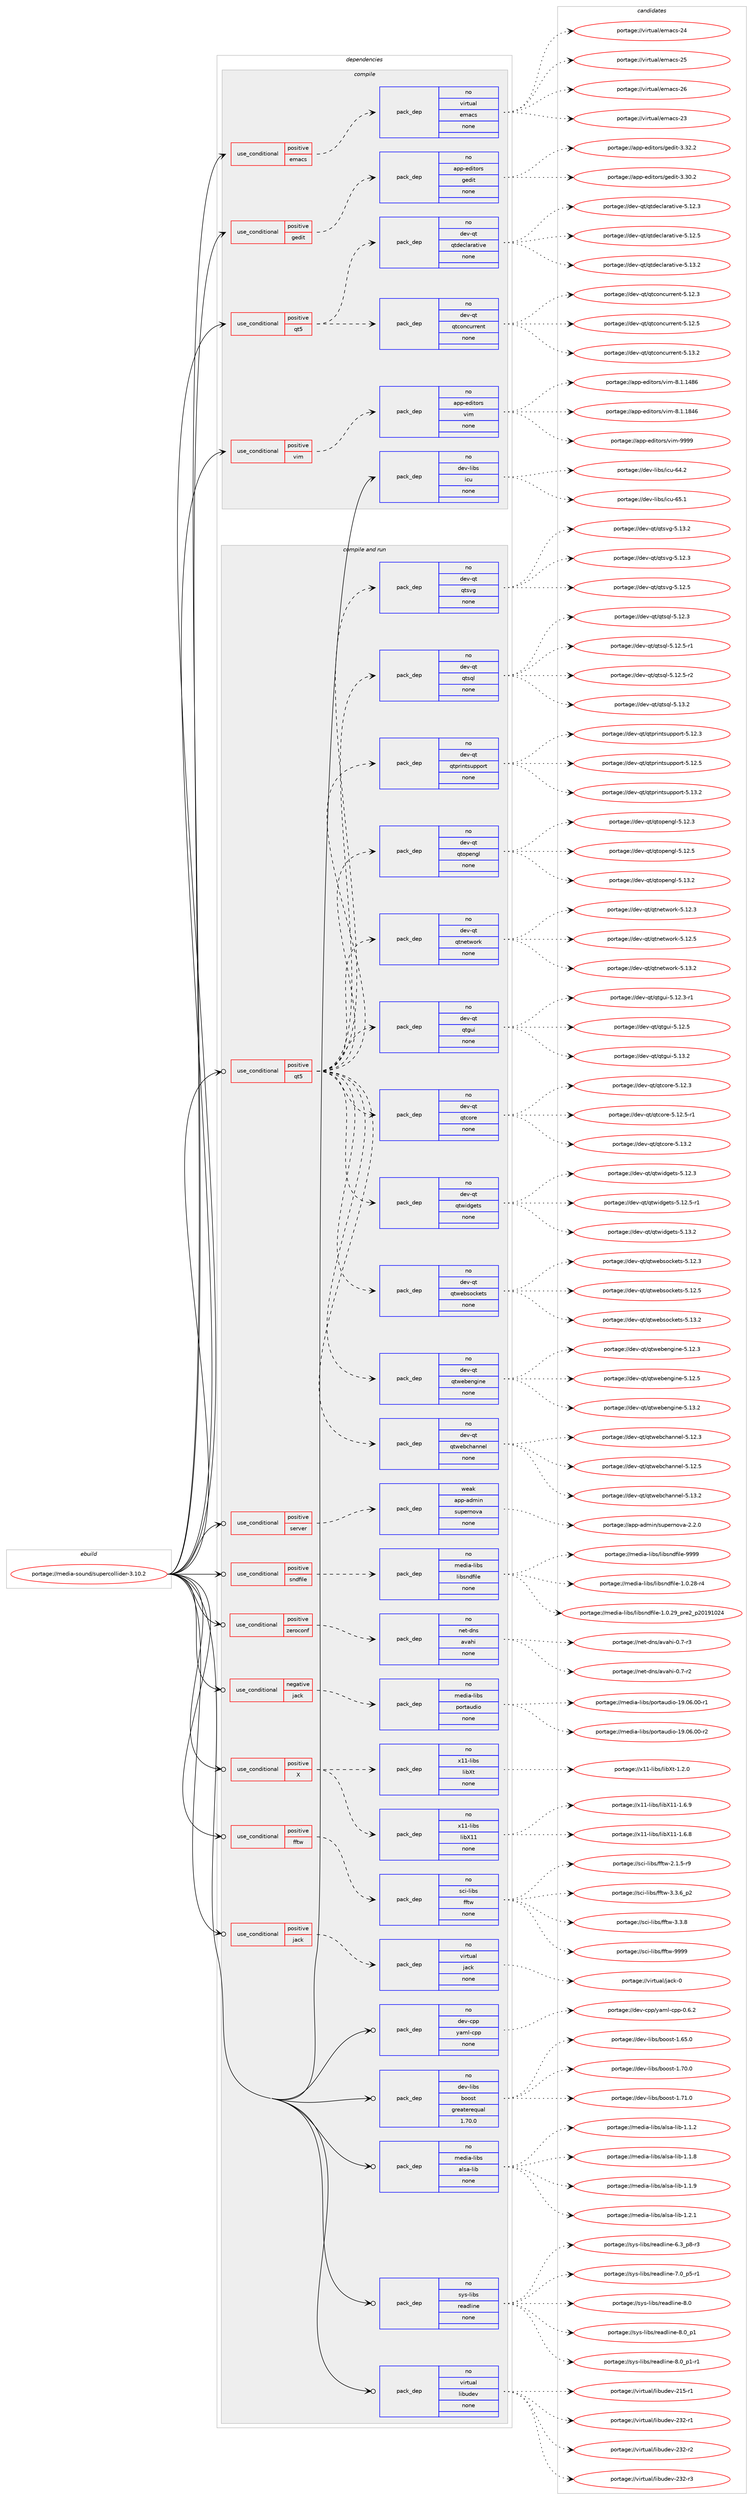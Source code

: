 digraph prolog {

# *************
# Graph options
# *************

newrank=true;
concentrate=true;
compound=true;
graph [rankdir=LR,fontname=Helvetica,fontsize=10,ranksep=1.5];#, ranksep=2.5, nodesep=0.2];
edge  [arrowhead=vee];
node  [fontname=Helvetica,fontsize=10];

# **********
# The ebuild
# **********

subgraph cluster_leftcol {
color=gray;
rank=same;
label=<<i>ebuild</i>>;
id [label="portage://media-sound/supercollider-3.10.2", color=red, width=4, href="../media-sound/supercollider-3.10.2.svg"];
}

# ****************
# The dependencies
# ****************

subgraph cluster_midcol {
color=gray;
label=<<i>dependencies</i>>;
subgraph cluster_compile {
fillcolor="#eeeeee";
style=filled;
label=<<i>compile</i>>;
subgraph cond83643 {
dependency336705 [label=<<TABLE BORDER="0" CELLBORDER="1" CELLSPACING="0" CELLPADDING="4"><TR><TD ROWSPAN="3" CELLPADDING="10">use_conditional</TD></TR><TR><TD>positive</TD></TR><TR><TD>emacs</TD></TR></TABLE>>, shape=none, color=red];
subgraph pack247529 {
dependency336706 [label=<<TABLE BORDER="0" CELLBORDER="1" CELLSPACING="0" CELLPADDING="4" WIDTH="220"><TR><TD ROWSPAN="6" CELLPADDING="30">pack_dep</TD></TR><TR><TD WIDTH="110">no</TD></TR><TR><TD>virtual</TD></TR><TR><TD>emacs</TD></TR><TR><TD>none</TD></TR><TR><TD></TD></TR></TABLE>>, shape=none, color=blue];
}
dependency336705:e -> dependency336706:w [weight=20,style="dashed",arrowhead="vee"];
}
id:e -> dependency336705:w [weight=20,style="solid",arrowhead="vee"];
subgraph cond83644 {
dependency336707 [label=<<TABLE BORDER="0" CELLBORDER="1" CELLSPACING="0" CELLPADDING="4"><TR><TD ROWSPAN="3" CELLPADDING="10">use_conditional</TD></TR><TR><TD>positive</TD></TR><TR><TD>gedit</TD></TR></TABLE>>, shape=none, color=red];
subgraph pack247530 {
dependency336708 [label=<<TABLE BORDER="0" CELLBORDER="1" CELLSPACING="0" CELLPADDING="4" WIDTH="220"><TR><TD ROWSPAN="6" CELLPADDING="30">pack_dep</TD></TR><TR><TD WIDTH="110">no</TD></TR><TR><TD>app-editors</TD></TR><TR><TD>gedit</TD></TR><TR><TD>none</TD></TR><TR><TD></TD></TR></TABLE>>, shape=none, color=blue];
}
dependency336707:e -> dependency336708:w [weight=20,style="dashed",arrowhead="vee"];
}
id:e -> dependency336707:w [weight=20,style="solid",arrowhead="vee"];
subgraph cond83645 {
dependency336709 [label=<<TABLE BORDER="0" CELLBORDER="1" CELLSPACING="0" CELLPADDING="4"><TR><TD ROWSPAN="3" CELLPADDING="10">use_conditional</TD></TR><TR><TD>positive</TD></TR><TR><TD>qt5</TD></TR></TABLE>>, shape=none, color=red];
subgraph pack247531 {
dependency336710 [label=<<TABLE BORDER="0" CELLBORDER="1" CELLSPACING="0" CELLPADDING="4" WIDTH="220"><TR><TD ROWSPAN="6" CELLPADDING="30">pack_dep</TD></TR><TR><TD WIDTH="110">no</TD></TR><TR><TD>dev-qt</TD></TR><TR><TD>qtconcurrent</TD></TR><TR><TD>none</TD></TR><TR><TD></TD></TR></TABLE>>, shape=none, color=blue];
}
dependency336709:e -> dependency336710:w [weight=20,style="dashed",arrowhead="vee"];
subgraph pack247532 {
dependency336711 [label=<<TABLE BORDER="0" CELLBORDER="1" CELLSPACING="0" CELLPADDING="4" WIDTH="220"><TR><TD ROWSPAN="6" CELLPADDING="30">pack_dep</TD></TR><TR><TD WIDTH="110">no</TD></TR><TR><TD>dev-qt</TD></TR><TR><TD>qtdeclarative</TD></TR><TR><TD>none</TD></TR><TR><TD></TD></TR></TABLE>>, shape=none, color=blue];
}
dependency336709:e -> dependency336711:w [weight=20,style="dashed",arrowhead="vee"];
}
id:e -> dependency336709:w [weight=20,style="solid",arrowhead="vee"];
subgraph cond83646 {
dependency336712 [label=<<TABLE BORDER="0" CELLBORDER="1" CELLSPACING="0" CELLPADDING="4"><TR><TD ROWSPAN="3" CELLPADDING="10">use_conditional</TD></TR><TR><TD>positive</TD></TR><TR><TD>vim</TD></TR></TABLE>>, shape=none, color=red];
subgraph pack247533 {
dependency336713 [label=<<TABLE BORDER="0" CELLBORDER="1" CELLSPACING="0" CELLPADDING="4" WIDTH="220"><TR><TD ROWSPAN="6" CELLPADDING="30">pack_dep</TD></TR><TR><TD WIDTH="110">no</TD></TR><TR><TD>app-editors</TD></TR><TR><TD>vim</TD></TR><TR><TD>none</TD></TR><TR><TD></TD></TR></TABLE>>, shape=none, color=blue];
}
dependency336712:e -> dependency336713:w [weight=20,style="dashed",arrowhead="vee"];
}
id:e -> dependency336712:w [weight=20,style="solid",arrowhead="vee"];
subgraph pack247534 {
dependency336714 [label=<<TABLE BORDER="0" CELLBORDER="1" CELLSPACING="0" CELLPADDING="4" WIDTH="220"><TR><TD ROWSPAN="6" CELLPADDING="30">pack_dep</TD></TR><TR><TD WIDTH="110">no</TD></TR><TR><TD>dev-libs</TD></TR><TR><TD>icu</TD></TR><TR><TD>none</TD></TR><TR><TD></TD></TR></TABLE>>, shape=none, color=blue];
}
id:e -> dependency336714:w [weight=20,style="solid",arrowhead="vee"];
}
subgraph cluster_compileandrun {
fillcolor="#eeeeee";
style=filled;
label=<<i>compile and run</i>>;
subgraph cond83647 {
dependency336715 [label=<<TABLE BORDER="0" CELLBORDER="1" CELLSPACING="0" CELLPADDING="4"><TR><TD ROWSPAN="3" CELLPADDING="10">use_conditional</TD></TR><TR><TD>negative</TD></TR><TR><TD>jack</TD></TR></TABLE>>, shape=none, color=red];
subgraph pack247535 {
dependency336716 [label=<<TABLE BORDER="0" CELLBORDER="1" CELLSPACING="0" CELLPADDING="4" WIDTH="220"><TR><TD ROWSPAN="6" CELLPADDING="30">pack_dep</TD></TR><TR><TD WIDTH="110">no</TD></TR><TR><TD>media-libs</TD></TR><TR><TD>portaudio</TD></TR><TR><TD>none</TD></TR><TR><TD></TD></TR></TABLE>>, shape=none, color=blue];
}
dependency336715:e -> dependency336716:w [weight=20,style="dashed",arrowhead="vee"];
}
id:e -> dependency336715:w [weight=20,style="solid",arrowhead="odotvee"];
subgraph cond83648 {
dependency336717 [label=<<TABLE BORDER="0" CELLBORDER="1" CELLSPACING="0" CELLPADDING="4"><TR><TD ROWSPAN="3" CELLPADDING="10">use_conditional</TD></TR><TR><TD>positive</TD></TR><TR><TD>X</TD></TR></TABLE>>, shape=none, color=red];
subgraph pack247536 {
dependency336718 [label=<<TABLE BORDER="0" CELLBORDER="1" CELLSPACING="0" CELLPADDING="4" WIDTH="220"><TR><TD ROWSPAN="6" CELLPADDING="30">pack_dep</TD></TR><TR><TD WIDTH="110">no</TD></TR><TR><TD>x11-libs</TD></TR><TR><TD>libX11</TD></TR><TR><TD>none</TD></TR><TR><TD></TD></TR></TABLE>>, shape=none, color=blue];
}
dependency336717:e -> dependency336718:w [weight=20,style="dashed",arrowhead="vee"];
subgraph pack247537 {
dependency336719 [label=<<TABLE BORDER="0" CELLBORDER="1" CELLSPACING="0" CELLPADDING="4" WIDTH="220"><TR><TD ROWSPAN="6" CELLPADDING="30">pack_dep</TD></TR><TR><TD WIDTH="110">no</TD></TR><TR><TD>x11-libs</TD></TR><TR><TD>libXt</TD></TR><TR><TD>none</TD></TR><TR><TD></TD></TR></TABLE>>, shape=none, color=blue];
}
dependency336717:e -> dependency336719:w [weight=20,style="dashed",arrowhead="vee"];
}
id:e -> dependency336717:w [weight=20,style="solid",arrowhead="odotvee"];
subgraph cond83649 {
dependency336720 [label=<<TABLE BORDER="0" CELLBORDER="1" CELLSPACING="0" CELLPADDING="4"><TR><TD ROWSPAN="3" CELLPADDING="10">use_conditional</TD></TR><TR><TD>positive</TD></TR><TR><TD>fftw</TD></TR></TABLE>>, shape=none, color=red];
subgraph pack247538 {
dependency336721 [label=<<TABLE BORDER="0" CELLBORDER="1" CELLSPACING="0" CELLPADDING="4" WIDTH="220"><TR><TD ROWSPAN="6" CELLPADDING="30">pack_dep</TD></TR><TR><TD WIDTH="110">no</TD></TR><TR><TD>sci-libs</TD></TR><TR><TD>fftw</TD></TR><TR><TD>none</TD></TR><TR><TD></TD></TR></TABLE>>, shape=none, color=blue];
}
dependency336720:e -> dependency336721:w [weight=20,style="dashed",arrowhead="vee"];
}
id:e -> dependency336720:w [weight=20,style="solid",arrowhead="odotvee"];
subgraph cond83650 {
dependency336722 [label=<<TABLE BORDER="0" CELLBORDER="1" CELLSPACING="0" CELLPADDING="4"><TR><TD ROWSPAN="3" CELLPADDING="10">use_conditional</TD></TR><TR><TD>positive</TD></TR><TR><TD>jack</TD></TR></TABLE>>, shape=none, color=red];
subgraph pack247539 {
dependency336723 [label=<<TABLE BORDER="0" CELLBORDER="1" CELLSPACING="0" CELLPADDING="4" WIDTH="220"><TR><TD ROWSPAN="6" CELLPADDING="30">pack_dep</TD></TR><TR><TD WIDTH="110">no</TD></TR><TR><TD>virtual</TD></TR><TR><TD>jack</TD></TR><TR><TD>none</TD></TR><TR><TD></TD></TR></TABLE>>, shape=none, color=blue];
}
dependency336722:e -> dependency336723:w [weight=20,style="dashed",arrowhead="vee"];
}
id:e -> dependency336722:w [weight=20,style="solid",arrowhead="odotvee"];
subgraph cond83651 {
dependency336724 [label=<<TABLE BORDER="0" CELLBORDER="1" CELLSPACING="0" CELLPADDING="4"><TR><TD ROWSPAN="3" CELLPADDING="10">use_conditional</TD></TR><TR><TD>positive</TD></TR><TR><TD>qt5</TD></TR></TABLE>>, shape=none, color=red];
subgraph pack247540 {
dependency336725 [label=<<TABLE BORDER="0" CELLBORDER="1" CELLSPACING="0" CELLPADDING="4" WIDTH="220"><TR><TD ROWSPAN="6" CELLPADDING="30">pack_dep</TD></TR><TR><TD WIDTH="110">no</TD></TR><TR><TD>dev-qt</TD></TR><TR><TD>qtcore</TD></TR><TR><TD>none</TD></TR><TR><TD></TD></TR></TABLE>>, shape=none, color=blue];
}
dependency336724:e -> dependency336725:w [weight=20,style="dashed",arrowhead="vee"];
subgraph pack247541 {
dependency336726 [label=<<TABLE BORDER="0" CELLBORDER="1" CELLSPACING="0" CELLPADDING="4" WIDTH="220"><TR><TD ROWSPAN="6" CELLPADDING="30">pack_dep</TD></TR><TR><TD WIDTH="110">no</TD></TR><TR><TD>dev-qt</TD></TR><TR><TD>qtgui</TD></TR><TR><TD>none</TD></TR><TR><TD></TD></TR></TABLE>>, shape=none, color=blue];
}
dependency336724:e -> dependency336726:w [weight=20,style="dashed",arrowhead="vee"];
subgraph pack247542 {
dependency336727 [label=<<TABLE BORDER="0" CELLBORDER="1" CELLSPACING="0" CELLPADDING="4" WIDTH="220"><TR><TD ROWSPAN="6" CELLPADDING="30">pack_dep</TD></TR><TR><TD WIDTH="110">no</TD></TR><TR><TD>dev-qt</TD></TR><TR><TD>qtnetwork</TD></TR><TR><TD>none</TD></TR><TR><TD></TD></TR></TABLE>>, shape=none, color=blue];
}
dependency336724:e -> dependency336727:w [weight=20,style="dashed",arrowhead="vee"];
subgraph pack247543 {
dependency336728 [label=<<TABLE BORDER="0" CELLBORDER="1" CELLSPACING="0" CELLPADDING="4" WIDTH="220"><TR><TD ROWSPAN="6" CELLPADDING="30">pack_dep</TD></TR><TR><TD WIDTH="110">no</TD></TR><TR><TD>dev-qt</TD></TR><TR><TD>qtopengl</TD></TR><TR><TD>none</TD></TR><TR><TD></TD></TR></TABLE>>, shape=none, color=blue];
}
dependency336724:e -> dependency336728:w [weight=20,style="dashed",arrowhead="vee"];
subgraph pack247544 {
dependency336729 [label=<<TABLE BORDER="0" CELLBORDER="1" CELLSPACING="0" CELLPADDING="4" WIDTH="220"><TR><TD ROWSPAN="6" CELLPADDING="30">pack_dep</TD></TR><TR><TD WIDTH="110">no</TD></TR><TR><TD>dev-qt</TD></TR><TR><TD>qtprintsupport</TD></TR><TR><TD>none</TD></TR><TR><TD></TD></TR></TABLE>>, shape=none, color=blue];
}
dependency336724:e -> dependency336729:w [weight=20,style="dashed",arrowhead="vee"];
subgraph pack247545 {
dependency336730 [label=<<TABLE BORDER="0" CELLBORDER="1" CELLSPACING="0" CELLPADDING="4" WIDTH="220"><TR><TD ROWSPAN="6" CELLPADDING="30">pack_dep</TD></TR><TR><TD WIDTH="110">no</TD></TR><TR><TD>dev-qt</TD></TR><TR><TD>qtsql</TD></TR><TR><TD>none</TD></TR><TR><TD></TD></TR></TABLE>>, shape=none, color=blue];
}
dependency336724:e -> dependency336730:w [weight=20,style="dashed",arrowhead="vee"];
subgraph pack247546 {
dependency336731 [label=<<TABLE BORDER="0" CELLBORDER="1" CELLSPACING="0" CELLPADDING="4" WIDTH="220"><TR><TD ROWSPAN="6" CELLPADDING="30">pack_dep</TD></TR><TR><TD WIDTH="110">no</TD></TR><TR><TD>dev-qt</TD></TR><TR><TD>qtsvg</TD></TR><TR><TD>none</TD></TR><TR><TD></TD></TR></TABLE>>, shape=none, color=blue];
}
dependency336724:e -> dependency336731:w [weight=20,style="dashed",arrowhead="vee"];
subgraph pack247547 {
dependency336732 [label=<<TABLE BORDER="0" CELLBORDER="1" CELLSPACING="0" CELLPADDING="4" WIDTH="220"><TR><TD ROWSPAN="6" CELLPADDING="30">pack_dep</TD></TR><TR><TD WIDTH="110">no</TD></TR><TR><TD>dev-qt</TD></TR><TR><TD>qtwebchannel</TD></TR><TR><TD>none</TD></TR><TR><TD></TD></TR></TABLE>>, shape=none, color=blue];
}
dependency336724:e -> dependency336732:w [weight=20,style="dashed",arrowhead="vee"];
subgraph pack247548 {
dependency336733 [label=<<TABLE BORDER="0" CELLBORDER="1" CELLSPACING="0" CELLPADDING="4" WIDTH="220"><TR><TD ROWSPAN="6" CELLPADDING="30">pack_dep</TD></TR><TR><TD WIDTH="110">no</TD></TR><TR><TD>dev-qt</TD></TR><TR><TD>qtwebengine</TD></TR><TR><TD>none</TD></TR><TR><TD></TD></TR></TABLE>>, shape=none, color=blue];
}
dependency336724:e -> dependency336733:w [weight=20,style="dashed",arrowhead="vee"];
subgraph pack247549 {
dependency336734 [label=<<TABLE BORDER="0" CELLBORDER="1" CELLSPACING="0" CELLPADDING="4" WIDTH="220"><TR><TD ROWSPAN="6" CELLPADDING="30">pack_dep</TD></TR><TR><TD WIDTH="110">no</TD></TR><TR><TD>dev-qt</TD></TR><TR><TD>qtwebsockets</TD></TR><TR><TD>none</TD></TR><TR><TD></TD></TR></TABLE>>, shape=none, color=blue];
}
dependency336724:e -> dependency336734:w [weight=20,style="dashed",arrowhead="vee"];
subgraph pack247550 {
dependency336735 [label=<<TABLE BORDER="0" CELLBORDER="1" CELLSPACING="0" CELLPADDING="4" WIDTH="220"><TR><TD ROWSPAN="6" CELLPADDING="30">pack_dep</TD></TR><TR><TD WIDTH="110">no</TD></TR><TR><TD>dev-qt</TD></TR><TR><TD>qtwidgets</TD></TR><TR><TD>none</TD></TR><TR><TD></TD></TR></TABLE>>, shape=none, color=blue];
}
dependency336724:e -> dependency336735:w [weight=20,style="dashed",arrowhead="vee"];
}
id:e -> dependency336724:w [weight=20,style="solid",arrowhead="odotvee"];
subgraph cond83652 {
dependency336736 [label=<<TABLE BORDER="0" CELLBORDER="1" CELLSPACING="0" CELLPADDING="4"><TR><TD ROWSPAN="3" CELLPADDING="10">use_conditional</TD></TR><TR><TD>positive</TD></TR><TR><TD>server</TD></TR></TABLE>>, shape=none, color=red];
subgraph pack247551 {
dependency336737 [label=<<TABLE BORDER="0" CELLBORDER="1" CELLSPACING="0" CELLPADDING="4" WIDTH="220"><TR><TD ROWSPAN="6" CELLPADDING="30">pack_dep</TD></TR><TR><TD WIDTH="110">weak</TD></TR><TR><TD>app-admin</TD></TR><TR><TD>supernova</TD></TR><TR><TD>none</TD></TR><TR><TD></TD></TR></TABLE>>, shape=none, color=blue];
}
dependency336736:e -> dependency336737:w [weight=20,style="dashed",arrowhead="vee"];
}
id:e -> dependency336736:w [weight=20,style="solid",arrowhead="odotvee"];
subgraph cond83653 {
dependency336738 [label=<<TABLE BORDER="0" CELLBORDER="1" CELLSPACING="0" CELLPADDING="4"><TR><TD ROWSPAN="3" CELLPADDING="10">use_conditional</TD></TR><TR><TD>positive</TD></TR><TR><TD>sndfile</TD></TR></TABLE>>, shape=none, color=red];
subgraph pack247552 {
dependency336739 [label=<<TABLE BORDER="0" CELLBORDER="1" CELLSPACING="0" CELLPADDING="4" WIDTH="220"><TR><TD ROWSPAN="6" CELLPADDING="30">pack_dep</TD></TR><TR><TD WIDTH="110">no</TD></TR><TR><TD>media-libs</TD></TR><TR><TD>libsndfile</TD></TR><TR><TD>none</TD></TR><TR><TD></TD></TR></TABLE>>, shape=none, color=blue];
}
dependency336738:e -> dependency336739:w [weight=20,style="dashed",arrowhead="vee"];
}
id:e -> dependency336738:w [weight=20,style="solid",arrowhead="odotvee"];
subgraph cond83654 {
dependency336740 [label=<<TABLE BORDER="0" CELLBORDER="1" CELLSPACING="0" CELLPADDING="4"><TR><TD ROWSPAN="3" CELLPADDING="10">use_conditional</TD></TR><TR><TD>positive</TD></TR><TR><TD>zeroconf</TD></TR></TABLE>>, shape=none, color=red];
subgraph pack247553 {
dependency336741 [label=<<TABLE BORDER="0" CELLBORDER="1" CELLSPACING="0" CELLPADDING="4" WIDTH="220"><TR><TD ROWSPAN="6" CELLPADDING="30">pack_dep</TD></TR><TR><TD WIDTH="110">no</TD></TR><TR><TD>net-dns</TD></TR><TR><TD>avahi</TD></TR><TR><TD>none</TD></TR><TR><TD></TD></TR></TABLE>>, shape=none, color=blue];
}
dependency336740:e -> dependency336741:w [weight=20,style="dashed",arrowhead="vee"];
}
id:e -> dependency336740:w [weight=20,style="solid",arrowhead="odotvee"];
subgraph pack247554 {
dependency336742 [label=<<TABLE BORDER="0" CELLBORDER="1" CELLSPACING="0" CELLPADDING="4" WIDTH="220"><TR><TD ROWSPAN="6" CELLPADDING="30">pack_dep</TD></TR><TR><TD WIDTH="110">no</TD></TR><TR><TD>dev-cpp</TD></TR><TR><TD>yaml-cpp</TD></TR><TR><TD>none</TD></TR><TR><TD></TD></TR></TABLE>>, shape=none, color=blue];
}
id:e -> dependency336742:w [weight=20,style="solid",arrowhead="odotvee"];
subgraph pack247555 {
dependency336743 [label=<<TABLE BORDER="0" CELLBORDER="1" CELLSPACING="0" CELLPADDING="4" WIDTH="220"><TR><TD ROWSPAN="6" CELLPADDING="30">pack_dep</TD></TR><TR><TD WIDTH="110">no</TD></TR><TR><TD>dev-libs</TD></TR><TR><TD>boost</TD></TR><TR><TD>greaterequal</TD></TR><TR><TD>1.70.0</TD></TR></TABLE>>, shape=none, color=blue];
}
id:e -> dependency336743:w [weight=20,style="solid",arrowhead="odotvee"];
subgraph pack247556 {
dependency336744 [label=<<TABLE BORDER="0" CELLBORDER="1" CELLSPACING="0" CELLPADDING="4" WIDTH="220"><TR><TD ROWSPAN="6" CELLPADDING="30">pack_dep</TD></TR><TR><TD WIDTH="110">no</TD></TR><TR><TD>media-libs</TD></TR><TR><TD>alsa-lib</TD></TR><TR><TD>none</TD></TR><TR><TD></TD></TR></TABLE>>, shape=none, color=blue];
}
id:e -> dependency336744:w [weight=20,style="solid",arrowhead="odotvee"];
subgraph pack247557 {
dependency336745 [label=<<TABLE BORDER="0" CELLBORDER="1" CELLSPACING="0" CELLPADDING="4" WIDTH="220"><TR><TD ROWSPAN="6" CELLPADDING="30">pack_dep</TD></TR><TR><TD WIDTH="110">no</TD></TR><TR><TD>sys-libs</TD></TR><TR><TD>readline</TD></TR><TR><TD>none</TD></TR><TR><TD></TD></TR></TABLE>>, shape=none, color=blue];
}
id:e -> dependency336745:w [weight=20,style="solid",arrowhead="odotvee"];
subgraph pack247558 {
dependency336746 [label=<<TABLE BORDER="0" CELLBORDER="1" CELLSPACING="0" CELLPADDING="4" WIDTH="220"><TR><TD ROWSPAN="6" CELLPADDING="30">pack_dep</TD></TR><TR><TD WIDTH="110">no</TD></TR><TR><TD>virtual</TD></TR><TR><TD>libudev</TD></TR><TR><TD>none</TD></TR><TR><TD></TD></TR></TABLE>>, shape=none, color=blue];
}
id:e -> dependency336746:w [weight=20,style="solid",arrowhead="odotvee"];
}
subgraph cluster_run {
fillcolor="#eeeeee";
style=filled;
label=<<i>run</i>>;
}
}

# **************
# The candidates
# **************

subgraph cluster_choices {
rank=same;
color=gray;
label=<<i>candidates</i>>;

subgraph choice247529 {
color=black;
nodesep=1;
choiceportage11810511411611797108471011099799115455051 [label="portage://virtual/emacs-23", color=red, width=4,href="../virtual/emacs-23.svg"];
choiceportage11810511411611797108471011099799115455052 [label="portage://virtual/emacs-24", color=red, width=4,href="../virtual/emacs-24.svg"];
choiceportage11810511411611797108471011099799115455053 [label="portage://virtual/emacs-25", color=red, width=4,href="../virtual/emacs-25.svg"];
choiceportage11810511411611797108471011099799115455054 [label="portage://virtual/emacs-26", color=red, width=4,href="../virtual/emacs-26.svg"];
dependency336706:e -> choiceportage11810511411611797108471011099799115455051:w [style=dotted,weight="100"];
dependency336706:e -> choiceportage11810511411611797108471011099799115455052:w [style=dotted,weight="100"];
dependency336706:e -> choiceportage11810511411611797108471011099799115455053:w [style=dotted,weight="100"];
dependency336706:e -> choiceportage11810511411611797108471011099799115455054:w [style=dotted,weight="100"];
}
subgraph choice247530 {
color=black;
nodesep=1;
choiceportage97112112451011001051161111141154710310110010511645514651484650 [label="portage://app-editors/gedit-3.30.2", color=red, width=4,href="../app-editors/gedit-3.30.2.svg"];
choiceportage97112112451011001051161111141154710310110010511645514651504650 [label="portage://app-editors/gedit-3.32.2", color=red, width=4,href="../app-editors/gedit-3.32.2.svg"];
dependency336708:e -> choiceportage97112112451011001051161111141154710310110010511645514651484650:w [style=dotted,weight="100"];
dependency336708:e -> choiceportage97112112451011001051161111141154710310110010511645514651504650:w [style=dotted,weight="100"];
}
subgraph choice247531 {
color=black;
nodesep=1;
choiceportage1001011184511311647113116991111109911711411410111011645534649504651 [label="portage://dev-qt/qtconcurrent-5.12.3", color=red, width=4,href="../dev-qt/qtconcurrent-5.12.3.svg"];
choiceportage1001011184511311647113116991111109911711411410111011645534649504653 [label="portage://dev-qt/qtconcurrent-5.12.5", color=red, width=4,href="../dev-qt/qtconcurrent-5.12.5.svg"];
choiceportage1001011184511311647113116991111109911711411410111011645534649514650 [label="portage://dev-qt/qtconcurrent-5.13.2", color=red, width=4,href="../dev-qt/qtconcurrent-5.13.2.svg"];
dependency336710:e -> choiceportage1001011184511311647113116991111109911711411410111011645534649504651:w [style=dotted,weight="100"];
dependency336710:e -> choiceportage1001011184511311647113116991111109911711411410111011645534649504653:w [style=dotted,weight="100"];
dependency336710:e -> choiceportage1001011184511311647113116991111109911711411410111011645534649514650:w [style=dotted,weight="100"];
}
subgraph choice247532 {
color=black;
nodesep=1;
choiceportage100101118451131164711311610010199108971149711610511810145534649504651 [label="portage://dev-qt/qtdeclarative-5.12.3", color=red, width=4,href="../dev-qt/qtdeclarative-5.12.3.svg"];
choiceportage100101118451131164711311610010199108971149711610511810145534649504653 [label="portage://dev-qt/qtdeclarative-5.12.5", color=red, width=4,href="../dev-qt/qtdeclarative-5.12.5.svg"];
choiceportage100101118451131164711311610010199108971149711610511810145534649514650 [label="portage://dev-qt/qtdeclarative-5.13.2", color=red, width=4,href="../dev-qt/qtdeclarative-5.13.2.svg"];
dependency336711:e -> choiceportage100101118451131164711311610010199108971149711610511810145534649504651:w [style=dotted,weight="100"];
dependency336711:e -> choiceportage100101118451131164711311610010199108971149711610511810145534649504653:w [style=dotted,weight="100"];
dependency336711:e -> choiceportage100101118451131164711311610010199108971149711610511810145534649514650:w [style=dotted,weight="100"];
}
subgraph choice247533 {
color=black;
nodesep=1;
choiceportage971121124510110010511611111411547118105109455646494649525654 [label="portage://app-editors/vim-8.1.1486", color=red, width=4,href="../app-editors/vim-8.1.1486.svg"];
choiceportage971121124510110010511611111411547118105109455646494649565254 [label="portage://app-editors/vim-8.1.1846", color=red, width=4,href="../app-editors/vim-8.1.1846.svg"];
choiceportage9711211245101100105116111114115471181051094557575757 [label="portage://app-editors/vim-9999", color=red, width=4,href="../app-editors/vim-9999.svg"];
dependency336713:e -> choiceportage971121124510110010511611111411547118105109455646494649525654:w [style=dotted,weight="100"];
dependency336713:e -> choiceportage971121124510110010511611111411547118105109455646494649565254:w [style=dotted,weight="100"];
dependency336713:e -> choiceportage9711211245101100105116111114115471181051094557575757:w [style=dotted,weight="100"];
}
subgraph choice247534 {
color=black;
nodesep=1;
choiceportage100101118451081059811547105991174554524650 [label="portage://dev-libs/icu-64.2", color=red, width=4,href="../dev-libs/icu-64.2.svg"];
choiceportage100101118451081059811547105991174554534649 [label="portage://dev-libs/icu-65.1", color=red, width=4,href="../dev-libs/icu-65.1.svg"];
dependency336714:e -> choiceportage100101118451081059811547105991174554524650:w [style=dotted,weight="100"];
dependency336714:e -> choiceportage100101118451081059811547105991174554534649:w [style=dotted,weight="100"];
}
subgraph choice247535 {
color=black;
nodesep=1;
choiceportage10910110010597451081059811547112111114116971171001051114549574648544648484511449 [label="portage://media-libs/portaudio-19.06.00-r1", color=red, width=4,href="../media-libs/portaudio-19.06.00-r1.svg"];
choiceportage10910110010597451081059811547112111114116971171001051114549574648544648484511450 [label="portage://media-libs/portaudio-19.06.00-r2", color=red, width=4,href="../media-libs/portaudio-19.06.00-r2.svg"];
dependency336716:e -> choiceportage10910110010597451081059811547112111114116971171001051114549574648544648484511449:w [style=dotted,weight="100"];
dependency336716:e -> choiceportage10910110010597451081059811547112111114116971171001051114549574648544648484511450:w [style=dotted,weight="100"];
}
subgraph choice247536 {
color=black;
nodesep=1;
choiceportage120494945108105981154710810598884949454946544656 [label="portage://x11-libs/libX11-1.6.8", color=red, width=4,href="../x11-libs/libX11-1.6.8.svg"];
choiceportage120494945108105981154710810598884949454946544657 [label="portage://x11-libs/libX11-1.6.9", color=red, width=4,href="../x11-libs/libX11-1.6.9.svg"];
dependency336718:e -> choiceportage120494945108105981154710810598884949454946544656:w [style=dotted,weight="100"];
dependency336718:e -> choiceportage120494945108105981154710810598884949454946544657:w [style=dotted,weight="100"];
}
subgraph choice247537 {
color=black;
nodesep=1;
choiceportage12049494510810598115471081059888116454946504648 [label="portage://x11-libs/libXt-1.2.0", color=red, width=4,href="../x11-libs/libXt-1.2.0.svg"];
dependency336719:e -> choiceportage12049494510810598115471081059888116454946504648:w [style=dotted,weight="100"];
}
subgraph choice247538 {
color=black;
nodesep=1;
choiceportage115991054510810598115471021021161194550464946534511457 [label="portage://sci-libs/fftw-2.1.5-r9", color=red, width=4,href="../sci-libs/fftw-2.1.5-r9.svg"];
choiceportage115991054510810598115471021021161194551465146549511250 [label="portage://sci-libs/fftw-3.3.6_p2", color=red, width=4,href="../sci-libs/fftw-3.3.6_p2.svg"];
choiceportage11599105451081059811547102102116119455146514656 [label="portage://sci-libs/fftw-3.3.8", color=red, width=4,href="../sci-libs/fftw-3.3.8.svg"];
choiceportage115991054510810598115471021021161194557575757 [label="portage://sci-libs/fftw-9999", color=red, width=4,href="../sci-libs/fftw-9999.svg"];
dependency336721:e -> choiceportage115991054510810598115471021021161194550464946534511457:w [style=dotted,weight="100"];
dependency336721:e -> choiceportage115991054510810598115471021021161194551465146549511250:w [style=dotted,weight="100"];
dependency336721:e -> choiceportage11599105451081059811547102102116119455146514656:w [style=dotted,weight="100"];
dependency336721:e -> choiceportage115991054510810598115471021021161194557575757:w [style=dotted,weight="100"];
}
subgraph choice247539 {
color=black;
nodesep=1;
choiceportage118105114116117971084710697991074548 [label="portage://virtual/jack-0", color=red, width=4,href="../virtual/jack-0.svg"];
dependency336723:e -> choiceportage118105114116117971084710697991074548:w [style=dotted,weight="100"];
}
subgraph choice247540 {
color=black;
nodesep=1;
choiceportage10010111845113116471131169911111410145534649504651 [label="portage://dev-qt/qtcore-5.12.3", color=red, width=4,href="../dev-qt/qtcore-5.12.3.svg"];
choiceportage100101118451131164711311699111114101455346495046534511449 [label="portage://dev-qt/qtcore-5.12.5-r1", color=red, width=4,href="../dev-qt/qtcore-5.12.5-r1.svg"];
choiceportage10010111845113116471131169911111410145534649514650 [label="portage://dev-qt/qtcore-5.13.2", color=red, width=4,href="../dev-qt/qtcore-5.13.2.svg"];
dependency336725:e -> choiceportage10010111845113116471131169911111410145534649504651:w [style=dotted,weight="100"];
dependency336725:e -> choiceportage100101118451131164711311699111114101455346495046534511449:w [style=dotted,weight="100"];
dependency336725:e -> choiceportage10010111845113116471131169911111410145534649514650:w [style=dotted,weight="100"];
}
subgraph choice247541 {
color=black;
nodesep=1;
choiceportage1001011184511311647113116103117105455346495046514511449 [label="portage://dev-qt/qtgui-5.12.3-r1", color=red, width=4,href="../dev-qt/qtgui-5.12.3-r1.svg"];
choiceportage100101118451131164711311610311710545534649504653 [label="portage://dev-qt/qtgui-5.12.5", color=red, width=4,href="../dev-qt/qtgui-5.12.5.svg"];
choiceportage100101118451131164711311610311710545534649514650 [label="portage://dev-qt/qtgui-5.13.2", color=red, width=4,href="../dev-qt/qtgui-5.13.2.svg"];
dependency336726:e -> choiceportage1001011184511311647113116103117105455346495046514511449:w [style=dotted,weight="100"];
dependency336726:e -> choiceportage100101118451131164711311610311710545534649504653:w [style=dotted,weight="100"];
dependency336726:e -> choiceportage100101118451131164711311610311710545534649514650:w [style=dotted,weight="100"];
}
subgraph choice247542 {
color=black;
nodesep=1;
choiceportage100101118451131164711311611010111611911111410745534649504651 [label="portage://dev-qt/qtnetwork-5.12.3", color=red, width=4,href="../dev-qt/qtnetwork-5.12.3.svg"];
choiceportage100101118451131164711311611010111611911111410745534649504653 [label="portage://dev-qt/qtnetwork-5.12.5", color=red, width=4,href="../dev-qt/qtnetwork-5.12.5.svg"];
choiceportage100101118451131164711311611010111611911111410745534649514650 [label="portage://dev-qt/qtnetwork-5.13.2", color=red, width=4,href="../dev-qt/qtnetwork-5.13.2.svg"];
dependency336727:e -> choiceportage100101118451131164711311611010111611911111410745534649504651:w [style=dotted,weight="100"];
dependency336727:e -> choiceportage100101118451131164711311611010111611911111410745534649504653:w [style=dotted,weight="100"];
dependency336727:e -> choiceportage100101118451131164711311611010111611911111410745534649514650:w [style=dotted,weight="100"];
}
subgraph choice247543 {
color=black;
nodesep=1;
choiceportage100101118451131164711311611111210111010310845534649504651 [label="portage://dev-qt/qtopengl-5.12.3", color=red, width=4,href="../dev-qt/qtopengl-5.12.3.svg"];
choiceportage100101118451131164711311611111210111010310845534649504653 [label="portage://dev-qt/qtopengl-5.12.5", color=red, width=4,href="../dev-qt/qtopengl-5.12.5.svg"];
choiceportage100101118451131164711311611111210111010310845534649514650 [label="portage://dev-qt/qtopengl-5.13.2", color=red, width=4,href="../dev-qt/qtopengl-5.13.2.svg"];
dependency336728:e -> choiceportage100101118451131164711311611111210111010310845534649504651:w [style=dotted,weight="100"];
dependency336728:e -> choiceportage100101118451131164711311611111210111010310845534649504653:w [style=dotted,weight="100"];
dependency336728:e -> choiceportage100101118451131164711311611111210111010310845534649514650:w [style=dotted,weight="100"];
}
subgraph choice247544 {
color=black;
nodesep=1;
choiceportage100101118451131164711311611211410511011611511711211211111411645534649504651 [label="portage://dev-qt/qtprintsupport-5.12.3", color=red, width=4,href="../dev-qt/qtprintsupport-5.12.3.svg"];
choiceportage100101118451131164711311611211410511011611511711211211111411645534649504653 [label="portage://dev-qt/qtprintsupport-5.12.5", color=red, width=4,href="../dev-qt/qtprintsupport-5.12.5.svg"];
choiceportage100101118451131164711311611211410511011611511711211211111411645534649514650 [label="portage://dev-qt/qtprintsupport-5.13.2", color=red, width=4,href="../dev-qt/qtprintsupport-5.13.2.svg"];
dependency336729:e -> choiceportage100101118451131164711311611211410511011611511711211211111411645534649504651:w [style=dotted,weight="100"];
dependency336729:e -> choiceportage100101118451131164711311611211410511011611511711211211111411645534649504653:w [style=dotted,weight="100"];
dependency336729:e -> choiceportage100101118451131164711311611211410511011611511711211211111411645534649514650:w [style=dotted,weight="100"];
}
subgraph choice247545 {
color=black;
nodesep=1;
choiceportage100101118451131164711311611511310845534649504651 [label="portage://dev-qt/qtsql-5.12.3", color=red, width=4,href="../dev-qt/qtsql-5.12.3.svg"];
choiceportage1001011184511311647113116115113108455346495046534511449 [label="portage://dev-qt/qtsql-5.12.5-r1", color=red, width=4,href="../dev-qt/qtsql-5.12.5-r1.svg"];
choiceportage1001011184511311647113116115113108455346495046534511450 [label="portage://dev-qt/qtsql-5.12.5-r2", color=red, width=4,href="../dev-qt/qtsql-5.12.5-r2.svg"];
choiceportage100101118451131164711311611511310845534649514650 [label="portage://dev-qt/qtsql-5.13.2", color=red, width=4,href="../dev-qt/qtsql-5.13.2.svg"];
dependency336730:e -> choiceportage100101118451131164711311611511310845534649504651:w [style=dotted,weight="100"];
dependency336730:e -> choiceportage1001011184511311647113116115113108455346495046534511449:w [style=dotted,weight="100"];
dependency336730:e -> choiceportage1001011184511311647113116115113108455346495046534511450:w [style=dotted,weight="100"];
dependency336730:e -> choiceportage100101118451131164711311611511310845534649514650:w [style=dotted,weight="100"];
}
subgraph choice247546 {
color=black;
nodesep=1;
choiceportage100101118451131164711311611511810345534649504651 [label="portage://dev-qt/qtsvg-5.12.3", color=red, width=4,href="../dev-qt/qtsvg-5.12.3.svg"];
choiceportage100101118451131164711311611511810345534649504653 [label="portage://dev-qt/qtsvg-5.12.5", color=red, width=4,href="../dev-qt/qtsvg-5.12.5.svg"];
choiceportage100101118451131164711311611511810345534649514650 [label="portage://dev-qt/qtsvg-5.13.2", color=red, width=4,href="../dev-qt/qtsvg-5.13.2.svg"];
dependency336731:e -> choiceportage100101118451131164711311611511810345534649504651:w [style=dotted,weight="100"];
dependency336731:e -> choiceportage100101118451131164711311611511810345534649504653:w [style=dotted,weight="100"];
dependency336731:e -> choiceportage100101118451131164711311611511810345534649514650:w [style=dotted,weight="100"];
}
subgraph choice247547 {
color=black;
nodesep=1;
choiceportage100101118451131164711311611910198991049711011010110845534649504651 [label="portage://dev-qt/qtwebchannel-5.12.3", color=red, width=4,href="../dev-qt/qtwebchannel-5.12.3.svg"];
choiceportage100101118451131164711311611910198991049711011010110845534649504653 [label="portage://dev-qt/qtwebchannel-5.12.5", color=red, width=4,href="../dev-qt/qtwebchannel-5.12.5.svg"];
choiceportage100101118451131164711311611910198991049711011010110845534649514650 [label="portage://dev-qt/qtwebchannel-5.13.2", color=red, width=4,href="../dev-qt/qtwebchannel-5.13.2.svg"];
dependency336732:e -> choiceportage100101118451131164711311611910198991049711011010110845534649504651:w [style=dotted,weight="100"];
dependency336732:e -> choiceportage100101118451131164711311611910198991049711011010110845534649504653:w [style=dotted,weight="100"];
dependency336732:e -> choiceportage100101118451131164711311611910198991049711011010110845534649514650:w [style=dotted,weight="100"];
}
subgraph choice247548 {
color=black;
nodesep=1;
choiceportage10010111845113116471131161191019810111010310511010145534649504651 [label="portage://dev-qt/qtwebengine-5.12.3", color=red, width=4,href="../dev-qt/qtwebengine-5.12.3.svg"];
choiceportage10010111845113116471131161191019810111010310511010145534649504653 [label="portage://dev-qt/qtwebengine-5.12.5", color=red, width=4,href="../dev-qt/qtwebengine-5.12.5.svg"];
choiceportage10010111845113116471131161191019810111010310511010145534649514650 [label="portage://dev-qt/qtwebengine-5.13.2", color=red, width=4,href="../dev-qt/qtwebengine-5.13.2.svg"];
dependency336733:e -> choiceportage10010111845113116471131161191019810111010310511010145534649504651:w [style=dotted,weight="100"];
dependency336733:e -> choiceportage10010111845113116471131161191019810111010310511010145534649504653:w [style=dotted,weight="100"];
dependency336733:e -> choiceportage10010111845113116471131161191019810111010310511010145534649514650:w [style=dotted,weight="100"];
}
subgraph choice247549 {
color=black;
nodesep=1;
choiceportage1001011184511311647113116119101981151119910710111611545534649504651 [label="portage://dev-qt/qtwebsockets-5.12.3", color=red, width=4,href="../dev-qt/qtwebsockets-5.12.3.svg"];
choiceportage1001011184511311647113116119101981151119910710111611545534649504653 [label="portage://dev-qt/qtwebsockets-5.12.5", color=red, width=4,href="../dev-qt/qtwebsockets-5.12.5.svg"];
choiceportage1001011184511311647113116119101981151119910710111611545534649514650 [label="portage://dev-qt/qtwebsockets-5.13.2", color=red, width=4,href="../dev-qt/qtwebsockets-5.13.2.svg"];
dependency336734:e -> choiceportage1001011184511311647113116119101981151119910710111611545534649504651:w [style=dotted,weight="100"];
dependency336734:e -> choiceportage1001011184511311647113116119101981151119910710111611545534649504653:w [style=dotted,weight="100"];
dependency336734:e -> choiceportage1001011184511311647113116119101981151119910710111611545534649514650:w [style=dotted,weight="100"];
}
subgraph choice247550 {
color=black;
nodesep=1;
choiceportage100101118451131164711311611910510010310111611545534649504651 [label="portage://dev-qt/qtwidgets-5.12.3", color=red, width=4,href="../dev-qt/qtwidgets-5.12.3.svg"];
choiceportage1001011184511311647113116119105100103101116115455346495046534511449 [label="portage://dev-qt/qtwidgets-5.12.5-r1", color=red, width=4,href="../dev-qt/qtwidgets-5.12.5-r1.svg"];
choiceportage100101118451131164711311611910510010310111611545534649514650 [label="portage://dev-qt/qtwidgets-5.13.2", color=red, width=4,href="../dev-qt/qtwidgets-5.13.2.svg"];
dependency336735:e -> choiceportage100101118451131164711311611910510010310111611545534649504651:w [style=dotted,weight="100"];
dependency336735:e -> choiceportage1001011184511311647113116119105100103101116115455346495046534511449:w [style=dotted,weight="100"];
dependency336735:e -> choiceportage100101118451131164711311611910510010310111611545534649514650:w [style=dotted,weight="100"];
}
subgraph choice247551 {
color=black;
nodesep=1;
choiceportage9711211245971001091051104711511711210111411011111897455046504648 [label="portage://app-admin/supernova-2.2.0", color=red, width=4,href="../app-admin/supernova-2.2.0.svg"];
dependency336737:e -> choiceportage9711211245971001091051104711511711210111411011111897455046504648:w [style=dotted,weight="100"];
}
subgraph choice247552 {
color=black;
nodesep=1;
choiceportage1091011001059745108105981154710810598115110100102105108101454946484650564511452 [label="portage://media-libs/libsndfile-1.0.28-r4", color=red, width=4,href="../media-libs/libsndfile-1.0.28-r4.svg"];
choiceportage1091011001059745108105981154710810598115110100102105108101454946484650579511211410150951125048495749485052 [label="portage://media-libs/libsndfile-1.0.29_pre2_p20191024", color=red, width=4,href="../media-libs/libsndfile-1.0.29_pre2_p20191024.svg"];
choiceportage10910110010597451081059811547108105981151101001021051081014557575757 [label="portage://media-libs/libsndfile-9999", color=red, width=4,href="../media-libs/libsndfile-9999.svg"];
dependency336739:e -> choiceportage1091011001059745108105981154710810598115110100102105108101454946484650564511452:w [style=dotted,weight="100"];
dependency336739:e -> choiceportage1091011001059745108105981154710810598115110100102105108101454946484650579511211410150951125048495749485052:w [style=dotted,weight="100"];
dependency336739:e -> choiceportage10910110010597451081059811547108105981151101001021051081014557575757:w [style=dotted,weight="100"];
}
subgraph choice247553 {
color=black;
nodesep=1;
choiceportage11010111645100110115479711897104105454846554511450 [label="portage://net-dns/avahi-0.7-r2", color=red, width=4,href="../net-dns/avahi-0.7-r2.svg"];
choiceportage11010111645100110115479711897104105454846554511451 [label="portage://net-dns/avahi-0.7-r3", color=red, width=4,href="../net-dns/avahi-0.7-r3.svg"];
dependency336741:e -> choiceportage11010111645100110115479711897104105454846554511450:w [style=dotted,weight="100"];
dependency336741:e -> choiceportage11010111645100110115479711897104105454846554511451:w [style=dotted,weight="100"];
}
subgraph choice247554 {
color=black;
nodesep=1;
choiceportage100101118459911211247121971091084599112112454846544650 [label="portage://dev-cpp/yaml-cpp-0.6.2", color=red, width=4,href="../dev-cpp/yaml-cpp-0.6.2.svg"];
dependency336742:e -> choiceportage100101118459911211247121971091084599112112454846544650:w [style=dotted,weight="100"];
}
subgraph choice247555 {
color=black;
nodesep=1;
choiceportage1001011184510810598115479811111111511645494654534648 [label="portage://dev-libs/boost-1.65.0", color=red, width=4,href="../dev-libs/boost-1.65.0.svg"];
choiceportage1001011184510810598115479811111111511645494655484648 [label="portage://dev-libs/boost-1.70.0", color=red, width=4,href="../dev-libs/boost-1.70.0.svg"];
choiceportage1001011184510810598115479811111111511645494655494648 [label="portage://dev-libs/boost-1.71.0", color=red, width=4,href="../dev-libs/boost-1.71.0.svg"];
dependency336743:e -> choiceportage1001011184510810598115479811111111511645494654534648:w [style=dotted,weight="100"];
dependency336743:e -> choiceportage1001011184510810598115479811111111511645494655484648:w [style=dotted,weight="100"];
dependency336743:e -> choiceportage1001011184510810598115479811111111511645494655494648:w [style=dotted,weight="100"];
}
subgraph choice247556 {
color=black;
nodesep=1;
choiceportage1091011001059745108105981154797108115974510810598454946494650 [label="portage://media-libs/alsa-lib-1.1.2", color=red, width=4,href="../media-libs/alsa-lib-1.1.2.svg"];
choiceportage1091011001059745108105981154797108115974510810598454946494656 [label="portage://media-libs/alsa-lib-1.1.8", color=red, width=4,href="../media-libs/alsa-lib-1.1.8.svg"];
choiceportage1091011001059745108105981154797108115974510810598454946494657 [label="portage://media-libs/alsa-lib-1.1.9", color=red, width=4,href="../media-libs/alsa-lib-1.1.9.svg"];
choiceportage1091011001059745108105981154797108115974510810598454946504649 [label="portage://media-libs/alsa-lib-1.2.1", color=red, width=4,href="../media-libs/alsa-lib-1.2.1.svg"];
dependency336744:e -> choiceportage1091011001059745108105981154797108115974510810598454946494650:w [style=dotted,weight="100"];
dependency336744:e -> choiceportage1091011001059745108105981154797108115974510810598454946494656:w [style=dotted,weight="100"];
dependency336744:e -> choiceportage1091011001059745108105981154797108115974510810598454946494657:w [style=dotted,weight="100"];
dependency336744:e -> choiceportage1091011001059745108105981154797108115974510810598454946504649:w [style=dotted,weight="100"];
}
subgraph choice247557 {
color=black;
nodesep=1;
choiceportage115121115451081059811547114101971001081051101014554465195112564511451 [label="portage://sys-libs/readline-6.3_p8-r3", color=red, width=4,href="../sys-libs/readline-6.3_p8-r3.svg"];
choiceportage115121115451081059811547114101971001081051101014555464895112534511449 [label="portage://sys-libs/readline-7.0_p5-r1", color=red, width=4,href="../sys-libs/readline-7.0_p5-r1.svg"];
choiceportage1151211154510810598115471141019710010810511010145564648 [label="portage://sys-libs/readline-8.0", color=red, width=4,href="../sys-libs/readline-8.0.svg"];
choiceportage11512111545108105981154711410197100108105110101455646489511249 [label="portage://sys-libs/readline-8.0_p1", color=red, width=4,href="../sys-libs/readline-8.0_p1.svg"];
choiceportage115121115451081059811547114101971001081051101014556464895112494511449 [label="portage://sys-libs/readline-8.0_p1-r1", color=red, width=4,href="../sys-libs/readline-8.0_p1-r1.svg"];
dependency336745:e -> choiceportage115121115451081059811547114101971001081051101014554465195112564511451:w [style=dotted,weight="100"];
dependency336745:e -> choiceportage115121115451081059811547114101971001081051101014555464895112534511449:w [style=dotted,weight="100"];
dependency336745:e -> choiceportage1151211154510810598115471141019710010810511010145564648:w [style=dotted,weight="100"];
dependency336745:e -> choiceportage11512111545108105981154711410197100108105110101455646489511249:w [style=dotted,weight="100"];
dependency336745:e -> choiceportage115121115451081059811547114101971001081051101014556464895112494511449:w [style=dotted,weight="100"];
}
subgraph choice247558 {
color=black;
nodesep=1;
choiceportage118105114116117971084710810598117100101118455049534511449 [label="portage://virtual/libudev-215-r1", color=red, width=4,href="../virtual/libudev-215-r1.svg"];
choiceportage118105114116117971084710810598117100101118455051504511449 [label="portage://virtual/libudev-232-r1", color=red, width=4,href="../virtual/libudev-232-r1.svg"];
choiceportage118105114116117971084710810598117100101118455051504511450 [label="portage://virtual/libudev-232-r2", color=red, width=4,href="../virtual/libudev-232-r2.svg"];
choiceportage118105114116117971084710810598117100101118455051504511451 [label="portage://virtual/libudev-232-r3", color=red, width=4,href="../virtual/libudev-232-r3.svg"];
dependency336746:e -> choiceportage118105114116117971084710810598117100101118455049534511449:w [style=dotted,weight="100"];
dependency336746:e -> choiceportage118105114116117971084710810598117100101118455051504511449:w [style=dotted,weight="100"];
dependency336746:e -> choiceportage118105114116117971084710810598117100101118455051504511450:w [style=dotted,weight="100"];
dependency336746:e -> choiceportage118105114116117971084710810598117100101118455051504511451:w [style=dotted,weight="100"];
}
}

}
